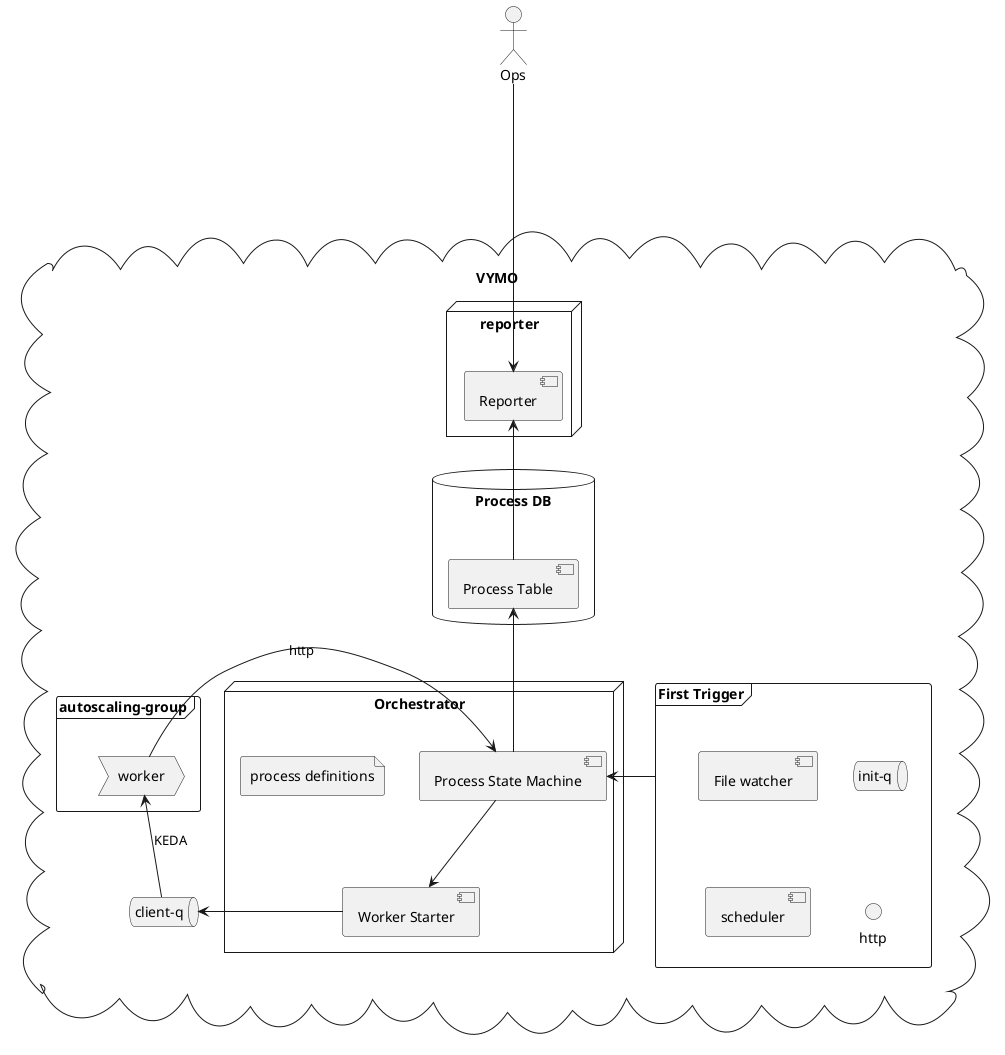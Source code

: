 @startuml
'https://plantuml.com/component-diagram

cloud "VYMO"{

frame "First Trigger" {
  [File watcher] as watcher
  queue "init-q"
  [scheduler]
  circle http
}

node "Orchestrator" {
  file "process definitions"
  [First Trigger] -> [Process State Machine]
  [Process State Machine] --> [Worker Starter]
}

node "reporter"{
    [Reporter]
}

database "Process DB" {
    [Process Table]
}

    queue "client-q"

    frame "autoscaling-group"{
        process worker
     }

}



[Process State Machine] -up-> [Process Table]
[Reporter] <-- [Process Table]
[Worker Starter] -> "client-q"
worker -> [Process State Machine] : http
"client-q" -up->  worker : KEDA
actor "Ops"
Ops ----> Reporter
@enduml